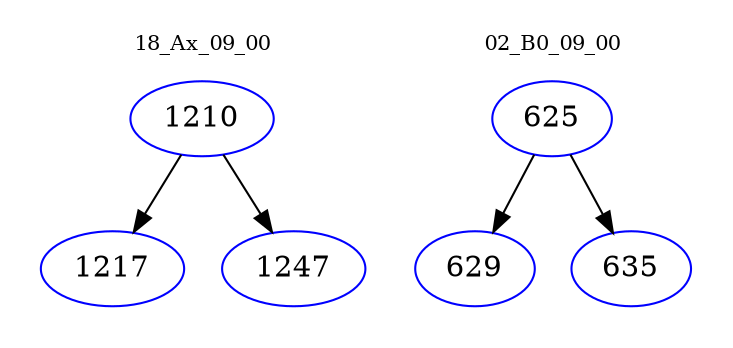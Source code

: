 digraph{
subgraph cluster_0 {
color = white
label = "18_Ax_09_00";
fontsize=10;
T0_1210 [label="1210", color="blue"]
T0_1210 -> T0_1217 [color="black"]
T0_1217 [label="1217", color="blue"]
T0_1210 -> T0_1247 [color="black"]
T0_1247 [label="1247", color="blue"]
}
subgraph cluster_1 {
color = white
label = "02_B0_09_00";
fontsize=10;
T1_625 [label="625", color="blue"]
T1_625 -> T1_629 [color="black"]
T1_629 [label="629", color="blue"]
T1_625 -> T1_635 [color="black"]
T1_635 [label="635", color="blue"]
}
}
